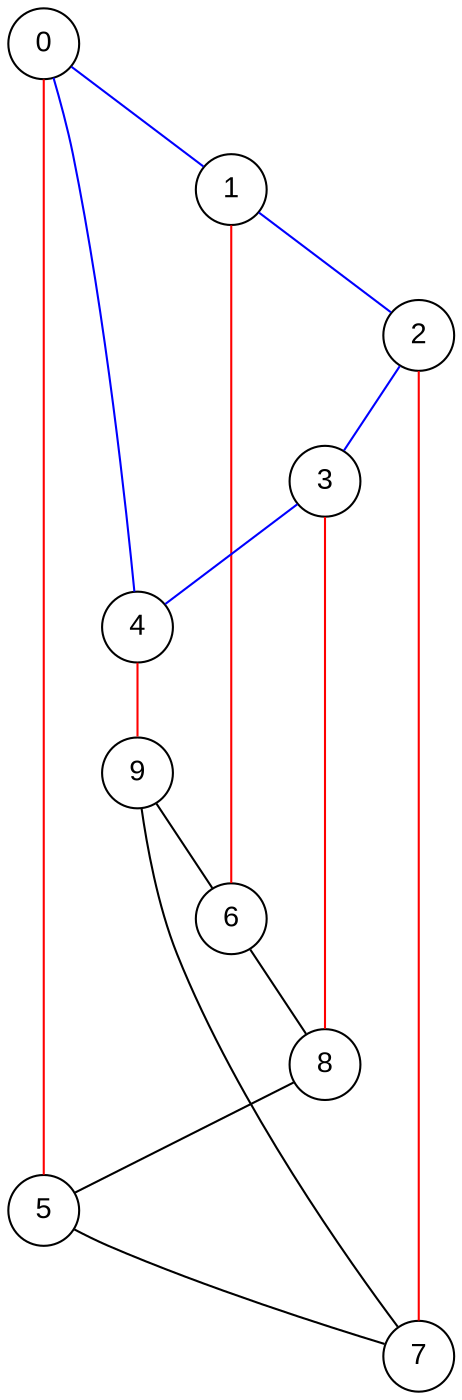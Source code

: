graph Petersen {
	node [label="\N", fontname=Arial, shape=circle, width="0.400000", height="0.400000", color=black];
	edge [color=black];
	graph [bb="0,0,214,664"];
	0 [width="0.47", height="0.47", pos="17,647"];
	1 [width="0.47", height="0.47", pos="107,577"];
	2 [width="0.47", height="0.47", pos="197,507"];
	3 [width="0.47", height="0.47", pos="152,437"];
	4 [width="0.47", height="0.47", pos="62,367"];
	5 [width="0.47", height="0.47", pos="17,87"];
	6 [width="0.47", height="0.47", pos="107,227"];
	7 [width="0.47", height="0.47", pos="197,17"];
	8 [width="0.47", height="0.47", pos="152,157"];
	9 [width="0.47", height="0.47", pos="62,297"];
	0 -- 1 [color=blue, len="2.6", pos="31,636 48,623 77,601 94,588"];
	1 -- 2 [color=blue, len="2.6", pos="121,566 138,553 167,531 184,518"];
	2 -- 3 [color=blue, len="2.6", pos="188,492 180,480 169,463 161,451"];
	3 -- 4 [color=blue, len="2.6", pos="138,426 121,413 92,391 75,378"];
	4 -- 0 [color=blue, len="2.6", pos="60,384 56,422 46,516 31,594 28,606 25,620 22,631"];
	0 -- 5 [color=red, weight=5, pos="17,630 17,603 18,551 17,507 17,507 17,507 17,227 18,182 17,130 17,104"];
	1 -- 6 [color=red, weight=5, pos="107,560 107,533 107,481 107,437 107,437 107,437 107,367 107,322 107,270 107,244"];
	2 -- 7 [color=red, weight=5, pos="197,490 197,463 197,411 197,367 197,367 197,367 197,157 197,112 197,60 197,34"];
	3 -- 8 [color=red, weight=5, pos="152,420 152,370 152,224 152,174"];
	4 -- 9 [color=red, weight=5, pos="62,350 62,339 62,325 62,314"];
	5 -- 7 [pos="32,78 37,75 42,72 48,70 95,49 153,30 181,22"];
	7 -- 9 [pos="186,31 164,61 109,137 81,210 71,233 66,262 64,280"];
	9 -- 6 [pos="71,282 79,270 90,253 98,241"];
	6 -- 8 [pos="116,212 124,200 135,183 143,171"];
	8 -- 5 [pos="137,149 111,136 58,109 32,95"];
}

